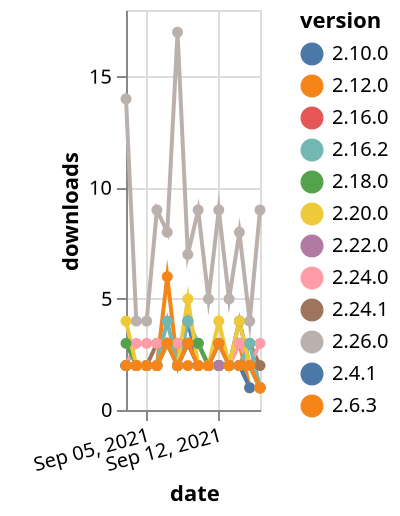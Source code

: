 {"$schema": "https://vega.github.io/schema/vega-lite/v5.json", "description": "A simple bar chart with embedded data.", "data": {"values": [{"date": "2021-09-03", "total": 2631, "delta": 2, "version": "2.16.0"}, {"date": "2021-09-04", "total": 2633, "delta": 2, "version": "2.16.0"}, {"date": "2021-09-05", "total": 2635, "delta": 2, "version": "2.16.0"}, {"date": "2021-09-06", "total": 2637, "delta": 2, "version": "2.16.0"}, {"date": "2021-09-07", "total": 2640, "delta": 3, "version": "2.16.0"}, {"date": "2021-09-08", "total": 2642, "delta": 2, "version": "2.16.0"}, {"date": "2021-09-09", "total": 2645, "delta": 3, "version": "2.16.0"}, {"date": "2021-09-10", "total": 2647, "delta": 2, "version": "2.16.0"}, {"date": "2021-09-11", "total": 2649, "delta": 2, "version": "2.16.0"}, {"date": "2021-09-12", "total": 2651, "delta": 2, "version": "2.16.0"}, {"date": "2021-09-13", "total": 2653, "delta": 2, "version": "2.16.0"}, {"date": "2021-09-14", "total": 2655, "delta": 2, "version": "2.16.0"}, {"date": "2021-09-15", "total": 2657, "delta": 2, "version": "2.16.0"}, {"date": "2021-09-16", "total": 2658, "delta": 1, "version": "2.16.0"}, {"date": "2021-09-03", "total": 5385, "delta": 2, "version": "2.6.3"}, {"date": "2021-09-04", "total": 5387, "delta": 2, "version": "2.6.3"}, {"date": "2021-09-05", "total": 5389, "delta": 2, "version": "2.6.3"}, {"date": "2021-09-06", "total": 5391, "delta": 2, "version": "2.6.3"}, {"date": "2021-09-07", "total": 5397, "delta": 6, "version": "2.6.3"}, {"date": "2021-09-08", "total": 5399, "delta": 2, "version": "2.6.3"}, {"date": "2021-09-09", "total": 5401, "delta": 2, "version": "2.6.3"}, {"date": "2021-09-10", "total": 5403, "delta": 2, "version": "2.6.3"}, {"date": "2021-09-11", "total": 5405, "delta": 2, "version": "2.6.3"}, {"date": "2021-09-12", "total": 5407, "delta": 2, "version": "2.6.3"}, {"date": "2021-09-13", "total": 5409, "delta": 2, "version": "2.6.3"}, {"date": "2021-09-14", "total": 5412, "delta": 3, "version": "2.6.3"}, {"date": "2021-09-15", "total": 5413, "delta": 1, "version": "2.6.3"}, {"date": "2021-09-16", "total": 5414, "delta": 1, "version": "2.6.3"}, {"date": "2021-09-03", "total": 513, "delta": 14, "version": "2.26.0"}, {"date": "2021-09-04", "total": 517, "delta": 4, "version": "2.26.0"}, {"date": "2021-09-05", "total": 521, "delta": 4, "version": "2.26.0"}, {"date": "2021-09-06", "total": 530, "delta": 9, "version": "2.26.0"}, {"date": "2021-09-07", "total": 538, "delta": 8, "version": "2.26.0"}, {"date": "2021-09-08", "total": 555, "delta": 17, "version": "2.26.0"}, {"date": "2021-09-09", "total": 562, "delta": 7, "version": "2.26.0"}, {"date": "2021-09-10", "total": 571, "delta": 9, "version": "2.26.0"}, {"date": "2021-09-11", "total": 576, "delta": 5, "version": "2.26.0"}, {"date": "2021-09-12", "total": 585, "delta": 9, "version": "2.26.0"}, {"date": "2021-09-13", "total": 590, "delta": 5, "version": "2.26.0"}, {"date": "2021-09-14", "total": 598, "delta": 8, "version": "2.26.0"}, {"date": "2021-09-15", "total": 602, "delta": 4, "version": "2.26.0"}, {"date": "2021-09-16", "total": 611, "delta": 9, "version": "2.26.0"}, {"date": "2021-09-03", "total": 626, "delta": 2, "version": "2.24.1"}, {"date": "2021-09-04", "total": 628, "delta": 2, "version": "2.24.1"}, {"date": "2021-09-05", "total": 630, "delta": 2, "version": "2.24.1"}, {"date": "2021-09-06", "total": 633, "delta": 3, "version": "2.24.1"}, {"date": "2021-09-07", "total": 636, "delta": 3, "version": "2.24.1"}, {"date": "2021-09-08", "total": 639, "delta": 3, "version": "2.24.1"}, {"date": "2021-09-09", "total": 642, "delta": 3, "version": "2.24.1"}, {"date": "2021-09-10", "total": 645, "delta": 3, "version": "2.24.1"}, {"date": "2021-09-11", "total": 647, "delta": 2, "version": "2.24.1"}, {"date": "2021-09-12", "total": 649, "delta": 2, "version": "2.24.1"}, {"date": "2021-09-13", "total": 651, "delta": 2, "version": "2.24.1"}, {"date": "2021-09-14", "total": 653, "delta": 2, "version": "2.24.1"}, {"date": "2021-09-15", "total": 656, "delta": 3, "version": "2.24.1"}, {"date": "2021-09-16", "total": 658, "delta": 2, "version": "2.24.1"}, {"date": "2021-09-03", "total": 2898, "delta": 2, "version": "2.10.0"}, {"date": "2021-09-04", "total": 2900, "delta": 2, "version": "2.10.0"}, {"date": "2021-09-05", "total": 2902, "delta": 2, "version": "2.10.0"}, {"date": "2021-09-06", "total": 2904, "delta": 2, "version": "2.10.0"}, {"date": "2021-09-07", "total": 2907, "delta": 3, "version": "2.10.0"}, {"date": "2021-09-08", "total": 2909, "delta": 2, "version": "2.10.0"}, {"date": "2021-09-09", "total": 2913, "delta": 4, "version": "2.10.0"}, {"date": "2021-09-10", "total": 2915, "delta": 2, "version": "2.10.0"}, {"date": "2021-09-11", "total": 2917, "delta": 2, "version": "2.10.0"}, {"date": "2021-09-12", "total": 2920, "delta": 3, "version": "2.10.0"}, {"date": "2021-09-13", "total": 2922, "delta": 2, "version": "2.10.0"}, {"date": "2021-09-14", "total": 2926, "delta": 4, "version": "2.10.0"}, {"date": "2021-09-15", "total": 2928, "delta": 2, "version": "2.10.0"}, {"date": "2021-09-16", "total": 2929, "delta": 1, "version": "2.10.0"}, {"date": "2021-09-03", "total": 4550, "delta": 2, "version": "2.24.0"}, {"date": "2021-09-04", "total": 4553, "delta": 3, "version": "2.24.0"}, {"date": "2021-09-05", "total": 4556, "delta": 3, "version": "2.24.0"}, {"date": "2021-09-06", "total": 4559, "delta": 3, "version": "2.24.0"}, {"date": "2021-09-07", "total": 4562, "delta": 3, "version": "2.24.0"}, {"date": "2021-09-08", "total": 4565, "delta": 3, "version": "2.24.0"}, {"date": "2021-09-09", "total": 4568, "delta": 3, "version": "2.24.0"}, {"date": "2021-09-10", "total": 4571, "delta": 3, "version": "2.24.0"}, {"date": "2021-09-11", "total": 4573, "delta": 2, "version": "2.24.0"}, {"date": "2021-09-12", "total": 4575, "delta": 2, "version": "2.24.0"}, {"date": "2021-09-13", "total": 4577, "delta": 2, "version": "2.24.0"}, {"date": "2021-09-14", "total": 4580, "delta": 3, "version": "2.24.0"}, {"date": "2021-09-15", "total": 4582, "delta": 2, "version": "2.24.0"}, {"date": "2021-09-16", "total": 4585, "delta": 3, "version": "2.24.0"}, {"date": "2021-09-03", "total": 3729, "delta": 2, "version": "2.4.1"}, {"date": "2021-09-04", "total": 3731, "delta": 2, "version": "2.4.1"}, {"date": "2021-09-05", "total": 3733, "delta": 2, "version": "2.4.1"}, {"date": "2021-09-06", "total": 3735, "delta": 2, "version": "2.4.1"}, {"date": "2021-09-07", "total": 3738, "delta": 3, "version": "2.4.1"}, {"date": "2021-09-08", "total": 3740, "delta": 2, "version": "2.4.1"}, {"date": "2021-09-09", "total": 3743, "delta": 3, "version": "2.4.1"}, {"date": "2021-09-10", "total": 3745, "delta": 2, "version": "2.4.1"}, {"date": "2021-09-11", "total": 3747, "delta": 2, "version": "2.4.1"}, {"date": "2021-09-12", "total": 3749, "delta": 2, "version": "2.4.1"}, {"date": "2021-09-13", "total": 3751, "delta": 2, "version": "2.4.1"}, {"date": "2021-09-14", "total": 3753, "delta": 2, "version": "2.4.1"}, {"date": "2021-09-15", "total": 3754, "delta": 1, "version": "2.4.1"}, {"date": "2021-09-16", "total": 3755, "delta": 1, "version": "2.4.1"}, {"date": "2021-09-03", "total": 3026, "delta": 2, "version": "2.16.2"}, {"date": "2021-09-04", "total": 3028, "delta": 2, "version": "2.16.2"}, {"date": "2021-09-05", "total": 3030, "delta": 2, "version": "2.16.2"}, {"date": "2021-09-06", "total": 3032, "delta": 2, "version": "2.16.2"}, {"date": "2021-09-07", "total": 3036, "delta": 4, "version": "2.16.2"}, {"date": "2021-09-08", "total": 3038, "delta": 2, "version": "2.16.2"}, {"date": "2021-09-09", "total": 3042, "delta": 4, "version": "2.16.2"}, {"date": "2021-09-10", "total": 3045, "delta": 3, "version": "2.16.2"}, {"date": "2021-09-11", "total": 3047, "delta": 2, "version": "2.16.2"}, {"date": "2021-09-12", "total": 3049, "delta": 2, "version": "2.16.2"}, {"date": "2021-09-13", "total": 3051, "delta": 2, "version": "2.16.2"}, {"date": "2021-09-14", "total": 3053, "delta": 2, "version": "2.16.2"}, {"date": "2021-09-15", "total": 3056, "delta": 3, "version": "2.16.2"}, {"date": "2021-09-16", "total": 3057, "delta": 1, "version": "2.16.2"}, {"date": "2021-09-03", "total": 2188, "delta": 3, "version": "2.18.0"}, {"date": "2021-09-04", "total": 2190, "delta": 2, "version": "2.18.0"}, {"date": "2021-09-05", "total": 2192, "delta": 2, "version": "2.18.0"}, {"date": "2021-09-06", "total": 2194, "delta": 2, "version": "2.18.0"}, {"date": "2021-09-07", "total": 2197, "delta": 3, "version": "2.18.0"}, {"date": "2021-09-08", "total": 2199, "delta": 2, "version": "2.18.0"}, {"date": "2021-09-09", "total": 2202, "delta": 3, "version": "2.18.0"}, {"date": "2021-09-10", "total": 2205, "delta": 3, "version": "2.18.0"}, {"date": "2021-09-11", "total": 2207, "delta": 2, "version": "2.18.0"}, {"date": "2021-09-12", "total": 2209, "delta": 2, "version": "2.18.0"}, {"date": "2021-09-13", "total": 2211, "delta": 2, "version": "2.18.0"}, {"date": "2021-09-14", "total": 2213, "delta": 2, "version": "2.18.0"}, {"date": "2021-09-15", "total": 2215, "delta": 2, "version": "2.18.0"}, {"date": "2021-09-16", "total": 2216, "delta": 1, "version": "2.18.0"}, {"date": "2021-09-03", "total": 1356, "delta": 2, "version": "2.22.0"}, {"date": "2021-09-04", "total": 1358, "delta": 2, "version": "2.22.0"}, {"date": "2021-09-05", "total": 1360, "delta": 2, "version": "2.22.0"}, {"date": "2021-09-06", "total": 1362, "delta": 2, "version": "2.22.0"}, {"date": "2021-09-07", "total": 1365, "delta": 3, "version": "2.22.0"}, {"date": "2021-09-08", "total": 1367, "delta": 2, "version": "2.22.0"}, {"date": "2021-09-09", "total": 1370, "delta": 3, "version": "2.22.0"}, {"date": "2021-09-10", "total": 1372, "delta": 2, "version": "2.22.0"}, {"date": "2021-09-11", "total": 1374, "delta": 2, "version": "2.22.0"}, {"date": "2021-09-12", "total": 1376, "delta": 2, "version": "2.22.0"}, {"date": "2021-09-13", "total": 1378, "delta": 2, "version": "2.22.0"}, {"date": "2021-09-14", "total": 1380, "delta": 2, "version": "2.22.0"}, {"date": "2021-09-15", "total": 1382, "delta": 2, "version": "2.22.0"}, {"date": "2021-09-16", "total": 1383, "delta": 1, "version": "2.22.0"}, {"date": "2021-09-03", "total": 2214, "delta": 4, "version": "2.20.0"}, {"date": "2021-09-04", "total": 2216, "delta": 2, "version": "2.20.0"}, {"date": "2021-09-05", "total": 2218, "delta": 2, "version": "2.20.0"}, {"date": "2021-09-06", "total": 2220, "delta": 2, "version": "2.20.0"}, {"date": "2021-09-07", "total": 2223, "delta": 3, "version": "2.20.0"}, {"date": "2021-09-08", "total": 2225, "delta": 2, "version": "2.20.0"}, {"date": "2021-09-09", "total": 2230, "delta": 5, "version": "2.20.0"}, {"date": "2021-09-10", "total": 2232, "delta": 2, "version": "2.20.0"}, {"date": "2021-09-11", "total": 2234, "delta": 2, "version": "2.20.0"}, {"date": "2021-09-12", "total": 2238, "delta": 4, "version": "2.20.0"}, {"date": "2021-09-13", "total": 2240, "delta": 2, "version": "2.20.0"}, {"date": "2021-09-14", "total": 2244, "delta": 4, "version": "2.20.0"}, {"date": "2021-09-15", "total": 2246, "delta": 2, "version": "2.20.0"}, {"date": "2021-09-16", "total": 2247, "delta": 1, "version": "2.20.0"}, {"date": "2021-09-03", "total": 3419, "delta": 2, "version": "2.12.0"}, {"date": "2021-09-04", "total": 3421, "delta": 2, "version": "2.12.0"}, {"date": "2021-09-05", "total": 3423, "delta": 2, "version": "2.12.0"}, {"date": "2021-09-06", "total": 3425, "delta": 2, "version": "2.12.0"}, {"date": "2021-09-07", "total": 3428, "delta": 3, "version": "2.12.0"}, {"date": "2021-09-08", "total": 3430, "delta": 2, "version": "2.12.0"}, {"date": "2021-09-09", "total": 3433, "delta": 3, "version": "2.12.0"}, {"date": "2021-09-10", "total": 3435, "delta": 2, "version": "2.12.0"}, {"date": "2021-09-11", "total": 3437, "delta": 2, "version": "2.12.0"}, {"date": "2021-09-12", "total": 3440, "delta": 3, "version": "2.12.0"}, {"date": "2021-09-13", "total": 3442, "delta": 2, "version": "2.12.0"}, {"date": "2021-09-14", "total": 3444, "delta": 2, "version": "2.12.0"}, {"date": "2021-09-15", "total": 3446, "delta": 2, "version": "2.12.0"}, {"date": "2021-09-16", "total": 3447, "delta": 1, "version": "2.12.0"}]}, "width": "container", "mark": {"type": "line", "point": {"filled": true}}, "encoding": {"x": {"field": "date", "type": "temporal", "timeUnit": "yearmonthdate", "title": "date", "axis": {"labelAngle": -15}}, "y": {"field": "delta", "type": "quantitative", "title": "downloads"}, "color": {"field": "version", "type": "nominal"}, "tooltip": {"field": "delta"}}}